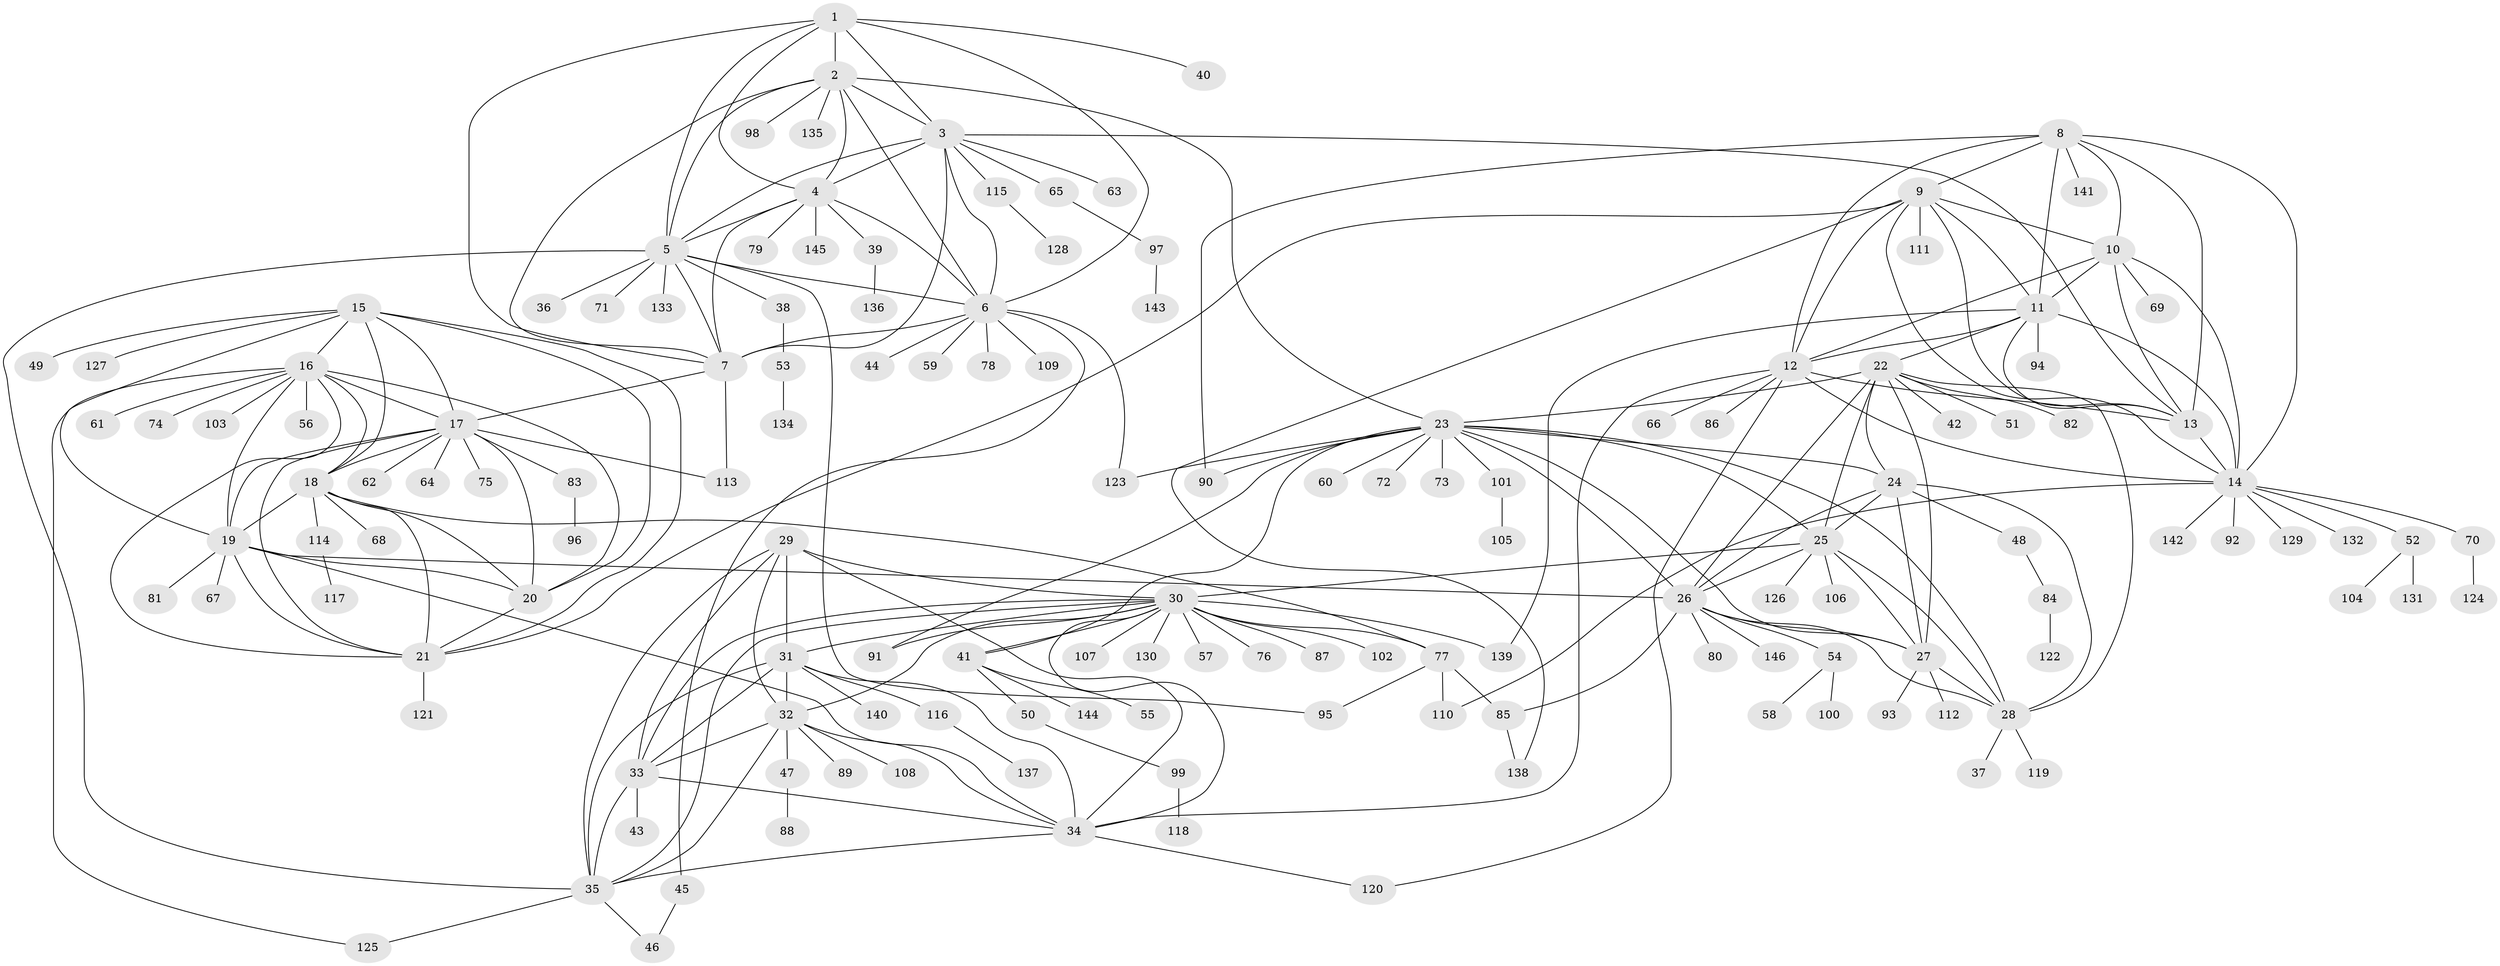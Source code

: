 // coarse degree distribution, {16: 0.046511627906976744, 3: 0.046511627906976744, 14: 0.023255813953488372, 8: 0.046511627906976744, 1: 0.7674418604651163, 2: 0.046511627906976744, 5: 0.023255813953488372}
// Generated by graph-tools (version 1.1) at 2025/19/03/04/25 18:19:32]
// undirected, 146 vertices, 240 edges
graph export_dot {
graph [start="1"]
  node [color=gray90,style=filled];
  1;
  2;
  3;
  4;
  5;
  6;
  7;
  8;
  9;
  10;
  11;
  12;
  13;
  14;
  15;
  16;
  17;
  18;
  19;
  20;
  21;
  22;
  23;
  24;
  25;
  26;
  27;
  28;
  29;
  30;
  31;
  32;
  33;
  34;
  35;
  36;
  37;
  38;
  39;
  40;
  41;
  42;
  43;
  44;
  45;
  46;
  47;
  48;
  49;
  50;
  51;
  52;
  53;
  54;
  55;
  56;
  57;
  58;
  59;
  60;
  61;
  62;
  63;
  64;
  65;
  66;
  67;
  68;
  69;
  70;
  71;
  72;
  73;
  74;
  75;
  76;
  77;
  78;
  79;
  80;
  81;
  82;
  83;
  84;
  85;
  86;
  87;
  88;
  89;
  90;
  91;
  92;
  93;
  94;
  95;
  96;
  97;
  98;
  99;
  100;
  101;
  102;
  103;
  104;
  105;
  106;
  107;
  108;
  109;
  110;
  111;
  112;
  113;
  114;
  115;
  116;
  117;
  118;
  119;
  120;
  121;
  122;
  123;
  124;
  125;
  126;
  127;
  128;
  129;
  130;
  131;
  132;
  133;
  134;
  135;
  136;
  137;
  138;
  139;
  140;
  141;
  142;
  143;
  144;
  145;
  146;
  1 -- 2;
  1 -- 3;
  1 -- 4;
  1 -- 5;
  1 -- 6;
  1 -- 7;
  1 -- 40;
  2 -- 3;
  2 -- 4;
  2 -- 5;
  2 -- 6;
  2 -- 7;
  2 -- 23;
  2 -- 98;
  2 -- 135;
  3 -- 4;
  3 -- 5;
  3 -- 6;
  3 -- 7;
  3 -- 13;
  3 -- 63;
  3 -- 65;
  3 -- 115;
  4 -- 5;
  4 -- 6;
  4 -- 7;
  4 -- 39;
  4 -- 79;
  4 -- 145;
  5 -- 6;
  5 -- 7;
  5 -- 35;
  5 -- 36;
  5 -- 38;
  5 -- 71;
  5 -- 95;
  5 -- 133;
  6 -- 7;
  6 -- 44;
  6 -- 45;
  6 -- 59;
  6 -- 78;
  6 -- 109;
  6 -- 123;
  7 -- 17;
  7 -- 113;
  8 -- 9;
  8 -- 10;
  8 -- 11;
  8 -- 12;
  8 -- 13;
  8 -- 14;
  8 -- 90;
  8 -- 141;
  9 -- 10;
  9 -- 11;
  9 -- 12;
  9 -- 13;
  9 -- 14;
  9 -- 21;
  9 -- 111;
  9 -- 138;
  10 -- 11;
  10 -- 12;
  10 -- 13;
  10 -- 14;
  10 -- 69;
  11 -- 12;
  11 -- 13;
  11 -- 14;
  11 -- 22;
  11 -- 94;
  11 -- 139;
  12 -- 13;
  12 -- 14;
  12 -- 34;
  12 -- 66;
  12 -- 86;
  12 -- 120;
  13 -- 14;
  14 -- 52;
  14 -- 70;
  14 -- 92;
  14 -- 110;
  14 -- 129;
  14 -- 132;
  14 -- 142;
  15 -- 16;
  15 -- 17;
  15 -- 18;
  15 -- 19;
  15 -- 20;
  15 -- 21;
  15 -- 49;
  15 -- 127;
  16 -- 17;
  16 -- 18;
  16 -- 19;
  16 -- 20;
  16 -- 21;
  16 -- 56;
  16 -- 61;
  16 -- 74;
  16 -- 103;
  16 -- 125;
  17 -- 18;
  17 -- 19;
  17 -- 20;
  17 -- 21;
  17 -- 62;
  17 -- 64;
  17 -- 75;
  17 -- 83;
  17 -- 113;
  18 -- 19;
  18 -- 20;
  18 -- 21;
  18 -- 68;
  18 -- 77;
  18 -- 114;
  19 -- 20;
  19 -- 21;
  19 -- 26;
  19 -- 34;
  19 -- 67;
  19 -- 81;
  20 -- 21;
  21 -- 121;
  22 -- 23;
  22 -- 24;
  22 -- 25;
  22 -- 26;
  22 -- 27;
  22 -- 28;
  22 -- 42;
  22 -- 51;
  22 -- 82;
  23 -- 24;
  23 -- 25;
  23 -- 26;
  23 -- 27;
  23 -- 28;
  23 -- 41;
  23 -- 60;
  23 -- 72;
  23 -- 73;
  23 -- 90;
  23 -- 91;
  23 -- 101;
  23 -- 123;
  24 -- 25;
  24 -- 26;
  24 -- 27;
  24 -- 28;
  24 -- 48;
  25 -- 26;
  25 -- 27;
  25 -- 28;
  25 -- 30;
  25 -- 106;
  25 -- 126;
  26 -- 27;
  26 -- 28;
  26 -- 54;
  26 -- 80;
  26 -- 85;
  26 -- 146;
  27 -- 28;
  27 -- 93;
  27 -- 112;
  28 -- 37;
  28 -- 119;
  29 -- 30;
  29 -- 31;
  29 -- 32;
  29 -- 33;
  29 -- 34;
  29 -- 35;
  30 -- 31;
  30 -- 32;
  30 -- 33;
  30 -- 34;
  30 -- 35;
  30 -- 41;
  30 -- 57;
  30 -- 76;
  30 -- 77;
  30 -- 87;
  30 -- 91;
  30 -- 102;
  30 -- 107;
  30 -- 130;
  30 -- 139;
  31 -- 32;
  31 -- 33;
  31 -- 34;
  31 -- 35;
  31 -- 116;
  31 -- 140;
  32 -- 33;
  32 -- 34;
  32 -- 35;
  32 -- 47;
  32 -- 89;
  32 -- 108;
  33 -- 34;
  33 -- 35;
  33 -- 43;
  34 -- 35;
  34 -- 120;
  35 -- 46;
  35 -- 125;
  38 -- 53;
  39 -- 136;
  41 -- 50;
  41 -- 55;
  41 -- 144;
  45 -- 46;
  47 -- 88;
  48 -- 84;
  50 -- 99;
  52 -- 104;
  52 -- 131;
  53 -- 134;
  54 -- 58;
  54 -- 100;
  65 -- 97;
  70 -- 124;
  77 -- 85;
  77 -- 95;
  77 -- 110;
  83 -- 96;
  84 -- 122;
  85 -- 138;
  97 -- 143;
  99 -- 118;
  101 -- 105;
  114 -- 117;
  115 -- 128;
  116 -- 137;
}
